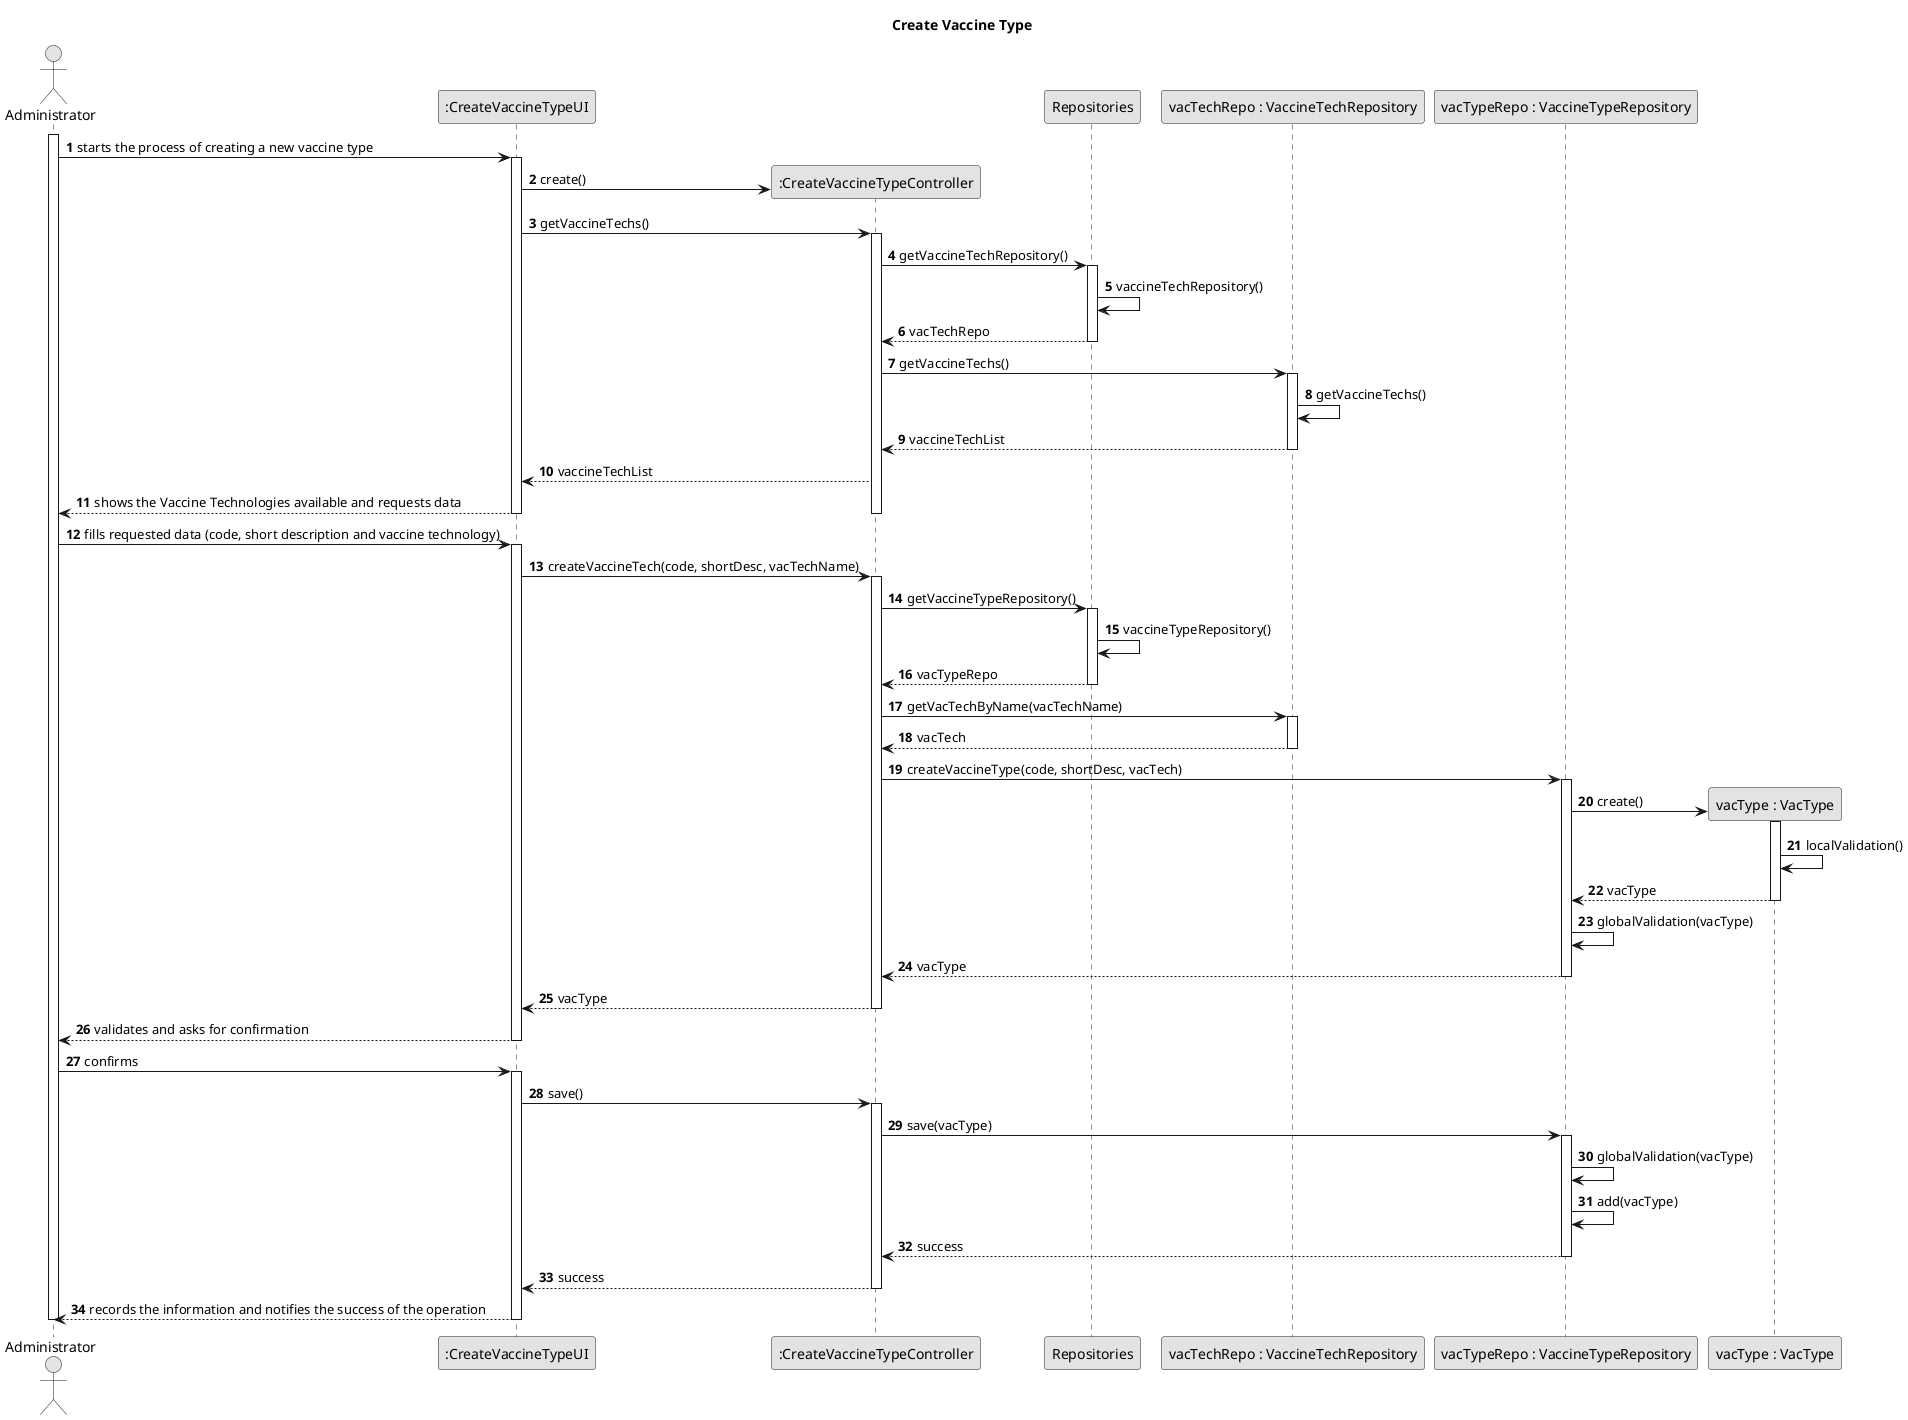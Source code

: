 @startuml
skinparam monochrome true
skinparam packageStyle rectangle
skinparam shadowing false

title Create Vaccine Type

autonumber

actor Administrator
participant ":CreateVaccineTypeUI" as ui
participant ":CreateVaccineTypeController" as ctrl
participant Repositories
participant "vacTechRepo : VaccineTechRepository" as vacTechRepo
participant "vacTypeRepo : VaccineTypeRepository" as vacTypeRepo
participant "vacType : VacType" as vacType

activate Administrator

    Administrator -> ui : starts the process of creating a new vaccine type
    activate ui
        ui -> ctrl** : create()
        ui -> ctrl : getVaccineTechs()
        activate ctrl
            ctrl -> Repositories : getVaccineTechRepository()
            activate Repositories
                Repositories -> Repositories : vaccineTechRepository()
                Repositories-->ctrl : vacTechRepo
            deactivate Repositories
            ctrl -> vacTechRepo : getVaccineTechs()
            activate vacTechRepo
                vacTechRepo -> vacTechRepo : getVaccineTechs()
                vacTechRepo --> ctrl : vaccineTechList
            deactivate vacTechRepo
            ctrl --> ui : vaccineTechList
            ui --> Administrator : shows the Vaccine Technologies available and requests data
        deactivate ctrl
    deactivate ui

    Administrator -> ui : fills requested data (code, short description and vaccine technology)
    activate ui
        ui -> ctrl : createVaccineTech(code, shortDesc, vacTechName)
        activate ctrl
            ctrl -> Repositories : getVaccineTypeRepository()
            activate Repositories
                Repositories -> Repositories : vaccineTypeRepository()
                Repositories --> ctrl : vacTypeRepo
            deactivate Repositories
            ctrl -> vacTechRepo : getVacTechByName(vacTechName)
            activate vacTechRepo
                vacTechRepo --> ctrl : vacTech
            deactivate vacTechRepo
            ctrl -> vacTypeRepo : createVaccineType(code, shortDesc, vacTech)
            activate vacTypeRepo
                vacTypeRepo -> vacType** : create()
                activate vacType
                    vacType -> vacType : localValidation()
                    vacType --> vacTypeRepo : vacType
                deactivate vacType
                vacTypeRepo -> vacTypeRepo : globalValidation(vacType)
                vacTypeRepo --> ctrl : vacType
            deactivate vacTypeRepo
            ctrl --> ui : vacType
        deactivate ctrl
        ui --> Administrator : validates and asks for confirmation
    deactivate ui

    Administrator -> ui : confirms
    activate ui
        ui -> ctrl : save()
        activate ctrl
            ctrl -> vacTypeRepo : save(vacType)
            activate vacTypeRepo
                vacTypeRepo -> vacTypeRepo : globalValidation(vacType)
                vacTypeRepo -> vacTypeRepo : add(vacType)
                vacTypeRepo --> ctrl : success
            deactivate vacTypeRepo
            ctrl --> ui : success
        deactivate ctrl
        ui --> Administrator : records the information and notifies the success of the operation
    deactivate ui
deactivate Administrator

@enduml